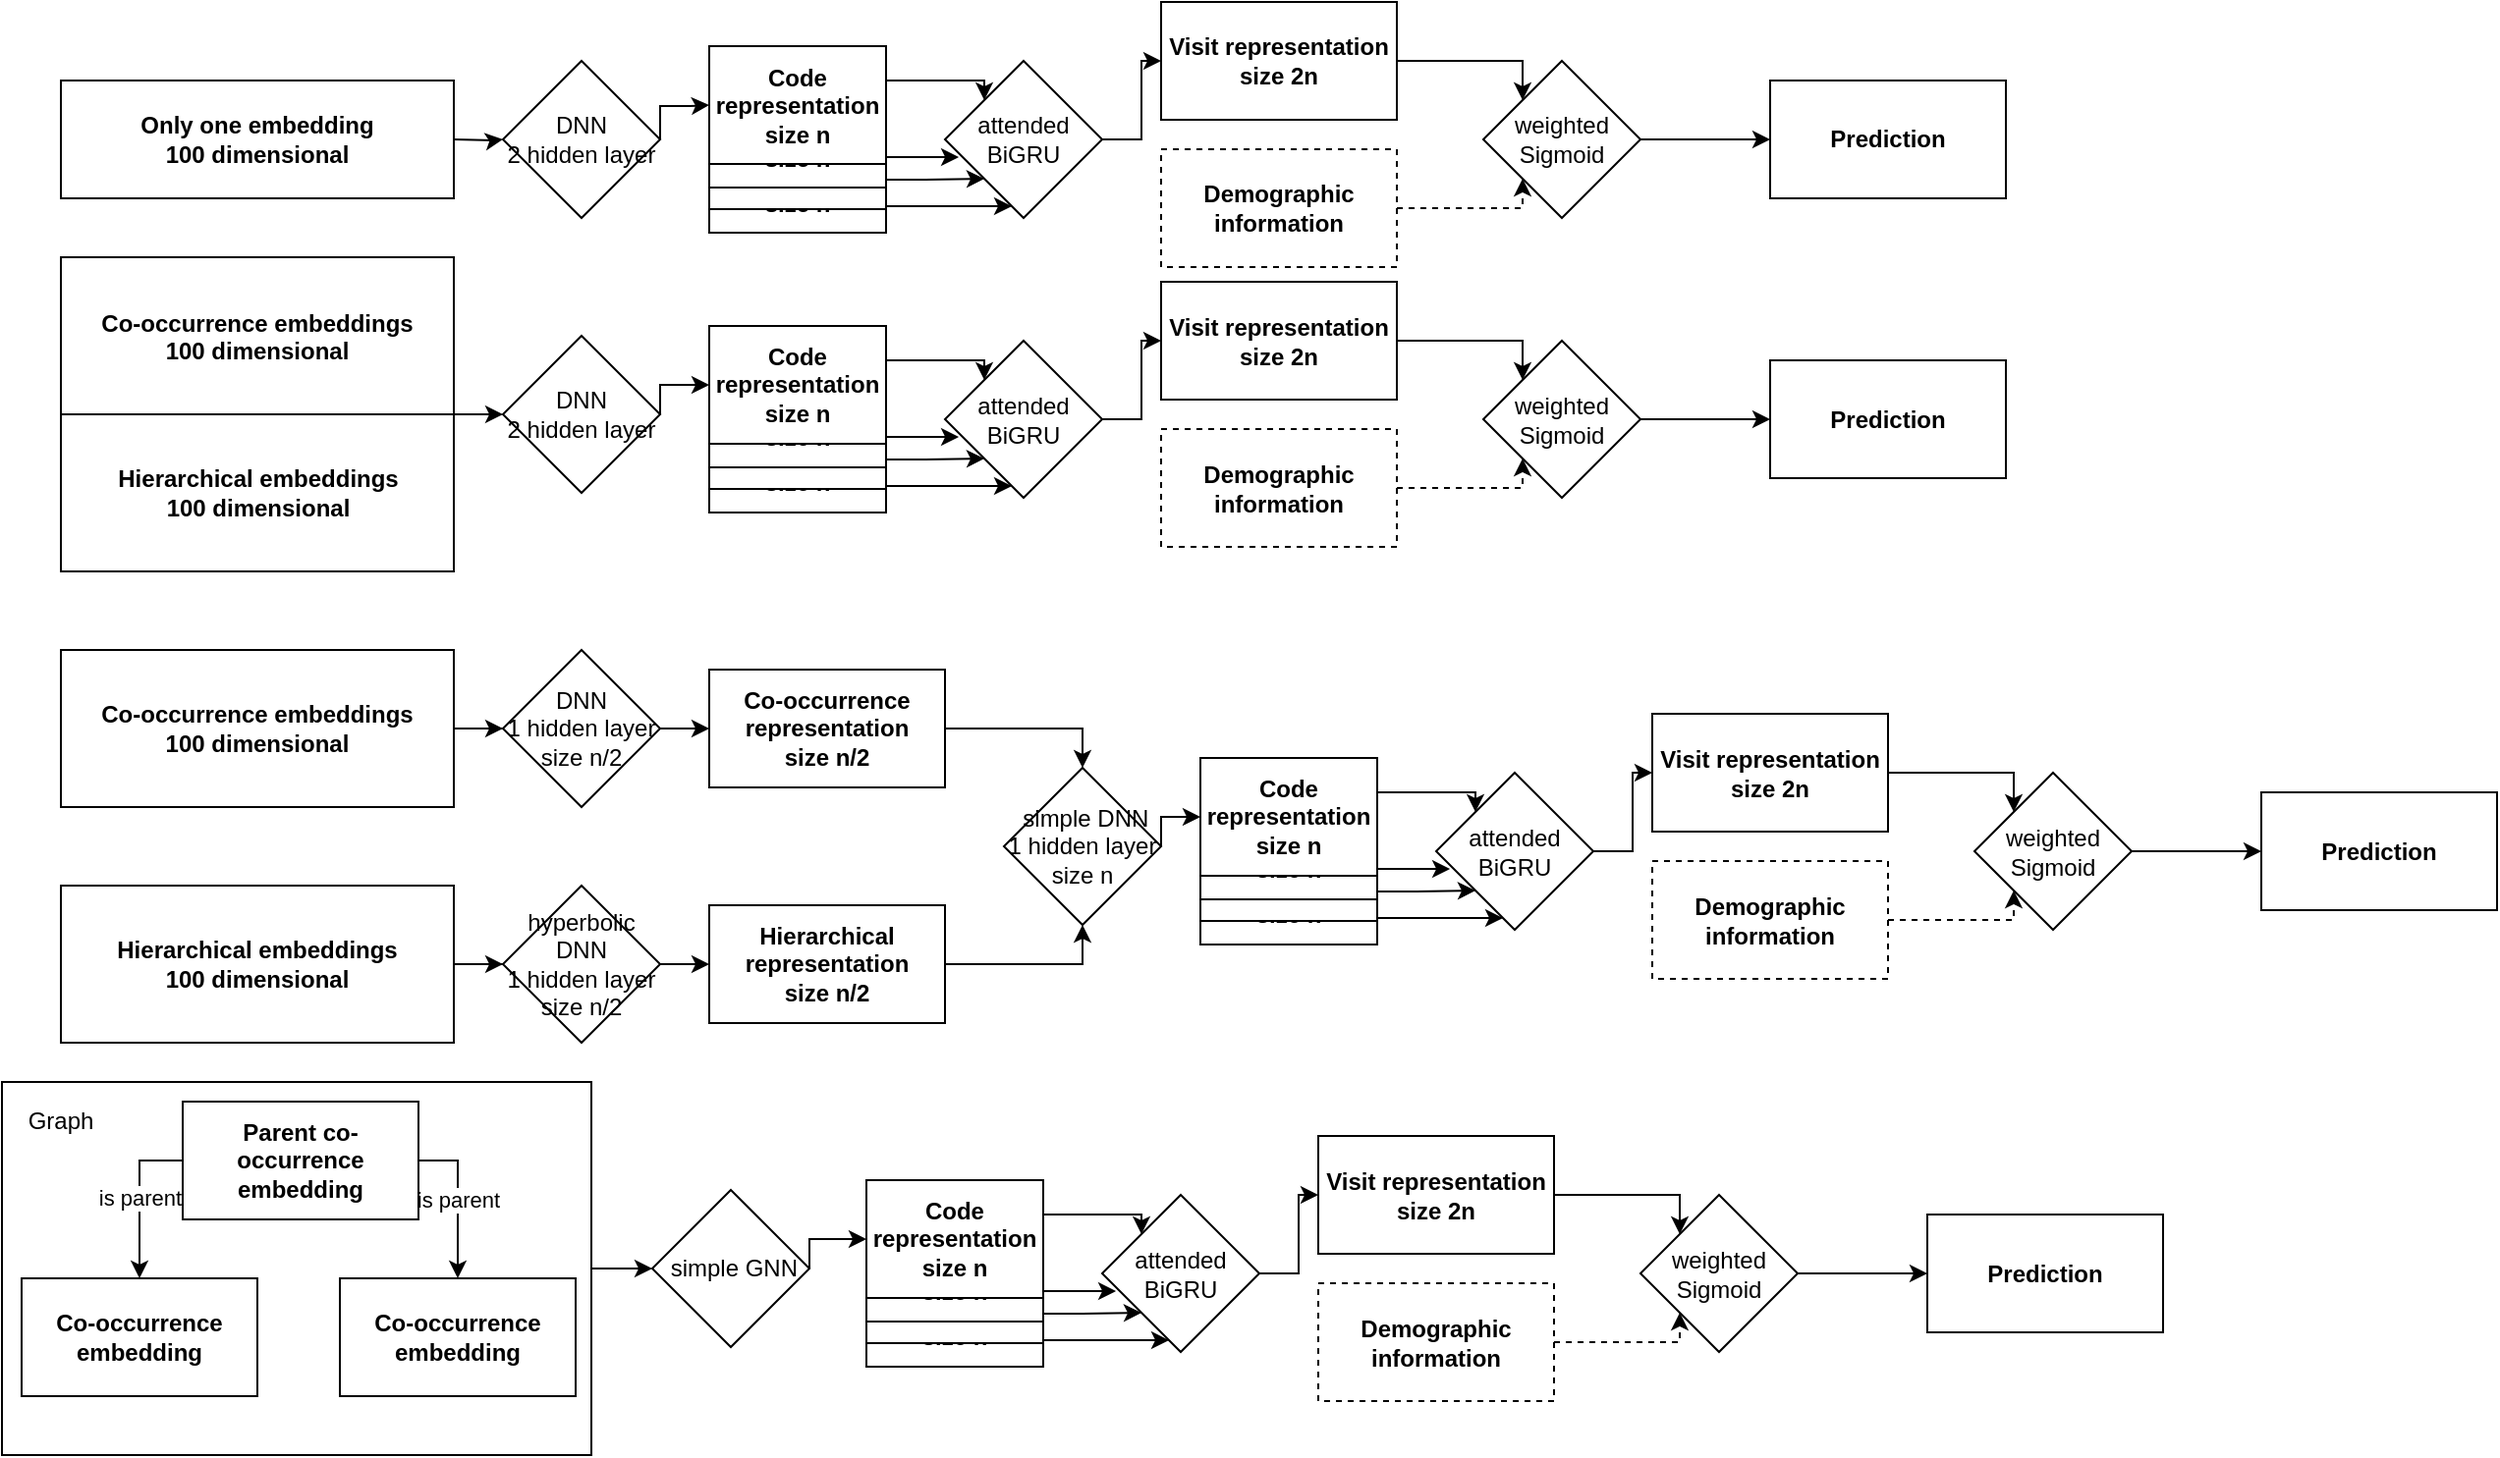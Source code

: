 <mxfile version="15.3.0" type="github">
  <diagram id="6sZhVHqrOldBBV8Sgixf" name="Page-1">
    <mxGraphModel dx="1422" dy="761" grid="1" gridSize="10" guides="1" tooltips="1" connect="1" arrows="1" fold="1" page="1" pageScale="1" pageWidth="1169" pageHeight="827" math="0" shadow="0">
      <root>
        <mxCell id="0" />
        <mxCell id="1" parent="0" />
        <mxCell id="wXlhwzKWuHDuEnuyMFGF-11" value="&lt;b&gt;Code&lt;br&gt;representation&lt;br&gt;size n&lt;/b&gt;" style="rounded=0;whiteSpace=wrap;html=1;" parent="1" vertex="1">
          <mxGeometry x="360" y="97.5" width="90" height="60" as="geometry" />
        </mxCell>
        <mxCell id="wXlhwzKWuHDuEnuyMFGF-15" style="edgeStyle=orthogonalEdgeStyle;rounded=0;orthogonalLoop=1;jettySize=auto;html=1;exitX=1;exitY=0.75;exitDx=0;exitDy=0;entryX=0;entryY=1;entryDx=0;entryDy=0;" parent="1" source="wXlhwzKWuHDuEnuyMFGF-10" target="17sBmVqKZD_n01gBbcV6-11" edge="1">
          <mxGeometry relative="1" as="geometry" />
        </mxCell>
        <mxCell id="wXlhwzKWuHDuEnuyMFGF-16" style="edgeStyle=orthogonalEdgeStyle;rounded=0;orthogonalLoop=1;jettySize=auto;html=1;exitX=1;exitY=1;exitDx=0;exitDy=0;entryX=0.425;entryY=0.925;entryDx=0;entryDy=0;entryPerimeter=0;" parent="1" source="wXlhwzKWuHDuEnuyMFGF-10" target="17sBmVqKZD_n01gBbcV6-11" edge="1">
          <mxGeometry relative="1" as="geometry">
            <Array as="points">
              <mxPoint x="450" y="144" />
            </Array>
          </mxGeometry>
        </mxCell>
        <mxCell id="wXlhwzKWuHDuEnuyMFGF-10" value="&lt;b&gt;Code&lt;br&gt;representation&lt;br&gt;size n&lt;/b&gt;" style="rounded=0;whiteSpace=wrap;html=1;" parent="1" vertex="1">
          <mxGeometry x="360" y="85.5" width="90" height="60" as="geometry" />
        </mxCell>
        <mxCell id="wXlhwzKWuHDuEnuyMFGF-9" value="&lt;b&gt;Code&lt;br&gt;representation&lt;br&gt;size n&lt;/b&gt;" style="rounded=0;whiteSpace=wrap;html=1;" parent="1" vertex="1">
          <mxGeometry x="360" y="74.5" width="90" height="60" as="geometry" />
        </mxCell>
        <mxCell id="wXlhwzKWuHDuEnuyMFGF-13" style="edgeStyle=orthogonalEdgeStyle;rounded=0;orthogonalLoop=1;jettySize=auto;html=1;exitX=1;exitY=0.5;exitDx=0;exitDy=0;entryX=0;entryY=0;entryDx=0;entryDy=0;" parent="1" source="wXlhwzKWuHDuEnuyMFGF-8" target="17sBmVqKZD_n01gBbcV6-11" edge="1">
          <mxGeometry relative="1" as="geometry">
            <Array as="points">
              <mxPoint x="450" y="80" />
              <mxPoint x="500" y="80" />
            </Array>
          </mxGeometry>
        </mxCell>
        <mxCell id="wXlhwzKWuHDuEnuyMFGF-14" style="edgeStyle=orthogonalEdgeStyle;rounded=0;orthogonalLoop=1;jettySize=auto;html=1;exitX=1;exitY=1;exitDx=0;exitDy=0;entryX=0.088;entryY=0.613;entryDx=0;entryDy=0;entryPerimeter=0;" parent="1" source="wXlhwzKWuHDuEnuyMFGF-8" target="17sBmVqKZD_n01gBbcV6-11" edge="1">
          <mxGeometry relative="1" as="geometry">
            <Array as="points">
              <mxPoint x="450" y="119" />
            </Array>
          </mxGeometry>
        </mxCell>
        <mxCell id="wXlhwzKWuHDuEnuyMFGF-8" value="&lt;b&gt;Code&lt;br&gt;representation&lt;br&gt;size n&lt;/b&gt;" style="rounded=0;whiteSpace=wrap;html=1;" parent="1" vertex="1">
          <mxGeometry x="360" y="62.5" width="90" height="60" as="geometry" />
        </mxCell>
        <mxCell id="dvjyUaMevtpLQw1vsttx-67" style="edgeStyle=orthogonalEdgeStyle;rounded=0;orthogonalLoop=1;jettySize=auto;html=1;exitX=1;exitY=0.5;exitDx=0;exitDy=0;entryX=0;entryY=0.5;entryDx=0;entryDy=0;" parent="1" source="dvjyUaMevtpLQw1vsttx-64" target="dvjyUaMevtpLQw1vsttx-66" edge="1">
          <mxGeometry relative="1" as="geometry" />
        </mxCell>
        <mxCell id="dvjyUaMevtpLQw1vsttx-64" value="" style="rounded=0;whiteSpace=wrap;html=1;" parent="1" vertex="1">
          <mxGeometry y="590" width="300" height="190" as="geometry" />
        </mxCell>
        <mxCell id="dvjyUaMevtpLQw1vsttx-3" style="edgeStyle=orthogonalEdgeStyle;rounded=0;orthogonalLoop=1;jettySize=auto;html=1;exitX=1;exitY=0.5;exitDx=0;exitDy=0;" parent="1" source="dvjyUaMevtpLQw1vsttx-1" target="dvjyUaMevtpLQw1vsttx-4" edge="1">
          <mxGeometry relative="1" as="geometry">
            <mxPoint x="320" y="250" as="targetPoint" />
          </mxGeometry>
        </mxCell>
        <mxCell id="dvjyUaMevtpLQw1vsttx-1" value="Co-occurrence embeddings&#xa;100 dimensional" style="swimlane;startSize=80;" parent="1" vertex="1">
          <mxGeometry x="30" y="170" width="200" height="160" as="geometry">
            <mxRectangle x="470" y="240" width="190" height="80" as="alternateBounds" />
          </mxGeometry>
        </mxCell>
        <mxCell id="dvjyUaMevtpLQw1vsttx-5" style="edgeStyle=orthogonalEdgeStyle;rounded=0;orthogonalLoop=1;jettySize=auto;html=1;exitX=1;exitY=0.5;exitDx=0;exitDy=0;entryX=0;entryY=0.5;entryDx=0;entryDy=0;" parent="1" source="dvjyUaMevtpLQw1vsttx-4" target="wXlhwzKWuHDuEnuyMFGF-24" edge="1">
          <mxGeometry relative="1" as="geometry">
            <mxPoint x="360" y="250" as="targetPoint" />
            <Array as="points">
              <mxPoint x="335" y="235" />
            </Array>
          </mxGeometry>
        </mxCell>
        <mxCell id="dvjyUaMevtpLQw1vsttx-4" value="DNN&lt;br&gt;2 hidden layer" style="rhombus;whiteSpace=wrap;html=1;" parent="1" vertex="1">
          <mxGeometry x="255" y="210" width="80" height="80" as="geometry" />
        </mxCell>
        <mxCell id="dvjyUaMevtpLQw1vsttx-2" value="&lt;b&gt;Hierarchical embeddings&lt;br&gt;100 dimensional&lt;br&gt;&lt;/b&gt;" style="text;html=1;align=center;verticalAlign=middle;resizable=0;points=[];autosize=1;strokeColor=none;rotation=0;" parent="1" vertex="1">
          <mxGeometry x="50" y="275" width="160" height="30" as="geometry" />
        </mxCell>
        <mxCell id="dvjyUaMevtpLQw1vsttx-14" style="edgeStyle=orthogonalEdgeStyle;rounded=0;orthogonalLoop=1;jettySize=auto;html=1;exitX=1;exitY=0.5;exitDx=0;exitDy=0;" parent="1" source="dvjyUaMevtpLQw1vsttx-26" target="dvjyUaMevtpLQw1vsttx-17" edge="1">
          <mxGeometry relative="1" as="geometry">
            <mxPoint x="320" y="450" as="targetPoint" />
            <mxPoint x="230" y="450" as="sourcePoint" />
          </mxGeometry>
        </mxCell>
        <mxCell id="dvjyUaMevtpLQw1vsttx-16" style="edgeStyle=orthogonalEdgeStyle;rounded=0;orthogonalLoop=1;jettySize=auto;html=1;exitX=1;exitY=0.5;exitDx=0;exitDy=0;entryX=0;entryY=0.5;entryDx=0;entryDy=0;" parent="1" source="dvjyUaMevtpLQw1vsttx-17" target="dvjyUaMevtpLQw1vsttx-33" edge="1">
          <mxGeometry relative="1" as="geometry">
            <mxPoint x="400" y="450" as="targetPoint" />
          </mxGeometry>
        </mxCell>
        <mxCell id="dvjyUaMevtpLQw1vsttx-28" value="" style="edgeStyle=orthogonalEdgeStyle;rounded=0;orthogonalLoop=1;jettySize=auto;html=1;" parent="1" source="dvjyUaMevtpLQw1vsttx-17" edge="1">
          <mxGeometry relative="1" as="geometry">
            <mxPoint x="175" y="410" as="targetPoint" />
          </mxGeometry>
        </mxCell>
        <mxCell id="dvjyUaMevtpLQw1vsttx-17" value="DNN&lt;br&gt;1 hidden layer&lt;br&gt;size n/2" style="rhombus;whiteSpace=wrap;html=1;" parent="1" vertex="1">
          <mxGeometry x="255" y="370" width="80" height="80" as="geometry" />
        </mxCell>
        <mxCell id="dvjyUaMevtpLQw1vsttx-26" value="&lt;b&gt;Co-occurrence embeddings&lt;br&gt;100 dimensional&lt;br&gt;&lt;/b&gt;" style="rounded=0;whiteSpace=wrap;html=1;" parent="1" vertex="1">
          <mxGeometry x="30" y="370" width="200" height="80" as="geometry" />
        </mxCell>
        <mxCell id="dvjyUaMevtpLQw1vsttx-29" style="edgeStyle=orthogonalEdgeStyle;rounded=0;orthogonalLoop=1;jettySize=auto;html=1;exitX=1;exitY=0.5;exitDx=0;exitDy=0;" parent="1" source="dvjyUaMevtpLQw1vsttx-32" target="dvjyUaMevtpLQw1vsttx-31" edge="1">
          <mxGeometry relative="1" as="geometry">
            <mxPoint x="320" y="570" as="targetPoint" />
            <mxPoint x="230" y="570" as="sourcePoint" />
          </mxGeometry>
        </mxCell>
        <mxCell id="dvjyUaMevtpLQw1vsttx-30" value="" style="edgeStyle=orthogonalEdgeStyle;rounded=0;orthogonalLoop=1;jettySize=auto;html=1;" parent="1" source="dvjyUaMevtpLQw1vsttx-31" edge="1">
          <mxGeometry relative="1" as="geometry">
            <mxPoint x="175" y="530" as="targetPoint" />
          </mxGeometry>
        </mxCell>
        <mxCell id="dvjyUaMevtpLQw1vsttx-36" style="edgeStyle=orthogonalEdgeStyle;rounded=0;orthogonalLoop=1;jettySize=auto;html=1;exitX=1;exitY=0.5;exitDx=0;exitDy=0;entryX=0;entryY=0.5;entryDx=0;entryDy=0;" parent="1" source="dvjyUaMevtpLQw1vsttx-31" target="dvjyUaMevtpLQw1vsttx-35" edge="1">
          <mxGeometry relative="1" as="geometry" />
        </mxCell>
        <mxCell id="dvjyUaMevtpLQw1vsttx-31" value="hyperbolic DNN&lt;br&gt;1 hidden layer&lt;br&gt;size n/2" style="rhombus;whiteSpace=wrap;html=1;" parent="1" vertex="1">
          <mxGeometry x="255" y="490" width="80" height="80" as="geometry" />
        </mxCell>
        <mxCell id="dvjyUaMevtpLQw1vsttx-32" value="&lt;b&gt;Hierarchical embeddings&lt;br&gt;100 dimensional&lt;br&gt;&lt;/b&gt;" style="rounded=0;whiteSpace=wrap;html=1;" parent="1" vertex="1">
          <mxGeometry x="30" y="490" width="200" height="80" as="geometry" />
        </mxCell>
        <mxCell id="dvjyUaMevtpLQw1vsttx-38" style="edgeStyle=orthogonalEdgeStyle;rounded=0;orthogonalLoop=1;jettySize=auto;html=1;exitX=1;exitY=0.5;exitDx=0;exitDy=0;entryX=0.5;entryY=0;entryDx=0;entryDy=0;" parent="1" source="dvjyUaMevtpLQw1vsttx-33" target="dvjyUaMevtpLQw1vsttx-52" edge="1">
          <mxGeometry relative="1" as="geometry">
            <mxPoint x="560" y="430" as="targetPoint" />
          </mxGeometry>
        </mxCell>
        <mxCell id="dvjyUaMevtpLQw1vsttx-33" value="&lt;b&gt;Co-occurrence representation&lt;br&gt;size n/2&lt;br&gt;&lt;/b&gt;" style="rounded=0;whiteSpace=wrap;html=1;" parent="1" vertex="1">
          <mxGeometry x="360" y="380" width="120" height="60" as="geometry" />
        </mxCell>
        <mxCell id="dvjyUaMevtpLQw1vsttx-37" style="edgeStyle=orthogonalEdgeStyle;rounded=0;orthogonalLoop=1;jettySize=auto;html=1;exitX=1;exitY=0.5;exitDx=0;exitDy=0;entryX=0.5;entryY=1;entryDx=0;entryDy=0;" parent="1" source="dvjyUaMevtpLQw1vsttx-35" target="dvjyUaMevtpLQw1vsttx-52" edge="1">
          <mxGeometry relative="1" as="geometry">
            <mxPoint x="560" y="510" as="targetPoint" />
          </mxGeometry>
        </mxCell>
        <mxCell id="dvjyUaMevtpLQw1vsttx-35" value="&lt;b&gt;Hierarchical representation&lt;br&gt;size n/2&lt;br&gt;&lt;/b&gt;" style="rounded=0;whiteSpace=wrap;html=1;" parent="1" vertex="1">
          <mxGeometry x="360" y="500" width="120" height="60" as="geometry" />
        </mxCell>
        <mxCell id="dvjyUaMevtpLQw1vsttx-51" style="edgeStyle=orthogonalEdgeStyle;rounded=0;orthogonalLoop=1;jettySize=auto;html=1;exitX=1;exitY=0.5;exitDx=0;exitDy=0;entryX=0;entryY=0.5;entryDx=0;entryDy=0;" parent="1" source="dvjyUaMevtpLQw1vsttx-52" target="wXlhwzKWuHDuEnuyMFGF-42" edge="1">
          <mxGeometry relative="1" as="geometry">
            <mxPoint x="615" y="470" as="targetPoint" />
            <Array as="points">
              <mxPoint x="590" y="455" />
            </Array>
          </mxGeometry>
        </mxCell>
        <mxCell id="dvjyUaMevtpLQw1vsttx-52" value="&amp;nbsp;simple DNN&lt;br&gt;1 hidden layer&lt;br&gt;size n" style="rhombus;whiteSpace=wrap;html=1;" parent="1" vertex="1">
          <mxGeometry x="510" y="430" width="80" height="80" as="geometry" />
        </mxCell>
        <mxCell id="dvjyUaMevtpLQw1vsttx-58" value="&lt;b&gt;Co-occurrence embedding&lt;/b&gt;" style="rounded=0;whiteSpace=wrap;html=1;" parent="1" vertex="1">
          <mxGeometry x="10" y="690" width="120" height="60" as="geometry" />
        </mxCell>
        <mxCell id="dvjyUaMevtpLQw1vsttx-59" value="&lt;b&gt;Co-occurrence embedding&lt;/b&gt;" style="rounded=0;whiteSpace=wrap;html=1;" parent="1" vertex="1">
          <mxGeometry x="172" y="690" width="120" height="60" as="geometry" />
        </mxCell>
        <mxCell id="dvjyUaMevtpLQw1vsttx-61" value="is parent" style="edgeStyle=orthogonalEdgeStyle;rounded=0;orthogonalLoop=1;jettySize=auto;html=1;exitX=0;exitY=0.5;exitDx=0;exitDy=0;entryX=0.5;entryY=0;entryDx=0;entryDy=0;" parent="1" source="dvjyUaMevtpLQw1vsttx-60" target="dvjyUaMevtpLQw1vsttx-58" edge="1">
          <mxGeometry relative="1" as="geometry" />
        </mxCell>
        <mxCell id="dvjyUaMevtpLQw1vsttx-63" value="is parent" style="edgeStyle=orthogonalEdgeStyle;rounded=0;orthogonalLoop=1;jettySize=auto;html=1;exitX=1;exitY=0.5;exitDx=0;exitDy=0;entryX=0.5;entryY=0;entryDx=0;entryDy=0;" parent="1" source="dvjyUaMevtpLQw1vsttx-60" target="dvjyUaMevtpLQw1vsttx-59" edge="1">
          <mxGeometry relative="1" as="geometry" />
        </mxCell>
        <mxCell id="dvjyUaMevtpLQw1vsttx-60" value="&lt;b&gt;Parent co-occurrence embedding&lt;/b&gt;" style="rounded=0;whiteSpace=wrap;html=1;" parent="1" vertex="1">
          <mxGeometry x="92" y="600" width="120" height="60" as="geometry" />
        </mxCell>
        <mxCell id="dvjyUaMevtpLQw1vsttx-65" value="Graph" style="text;html=1;strokeColor=none;fillColor=none;align=center;verticalAlign=middle;whiteSpace=wrap;rounded=0;" parent="1" vertex="1">
          <mxGeometry x="10" y="600" width="40" height="20" as="geometry" />
        </mxCell>
        <mxCell id="dvjyUaMevtpLQw1vsttx-82" style="edgeStyle=orthogonalEdgeStyle;rounded=0;orthogonalLoop=1;jettySize=auto;html=1;exitX=1;exitY=0.5;exitDx=0;exitDy=0;entryX=0;entryY=0.5;entryDx=0;entryDy=0;" parent="1" source="dvjyUaMevtpLQw1vsttx-66" target="wXlhwzKWuHDuEnuyMFGF-60" edge="1">
          <mxGeometry relative="1" as="geometry">
            <mxPoint x="440" y="685" as="targetPoint" />
            <Array as="points">
              <mxPoint x="411" y="670" />
            </Array>
          </mxGeometry>
        </mxCell>
        <mxCell id="dvjyUaMevtpLQw1vsttx-66" value="&amp;nbsp;simple GNN" style="rhombus;whiteSpace=wrap;html=1;" parent="1" vertex="1">
          <mxGeometry x="331" y="645" width="80" height="80" as="geometry" />
        </mxCell>
        <mxCell id="17sBmVqKZD_n01gBbcV6-1" style="edgeStyle=orthogonalEdgeStyle;rounded=0;orthogonalLoop=1;jettySize=auto;html=1;exitX=1;exitY=0.5;exitDx=0;exitDy=0;" parent="1" target="17sBmVqKZD_n01gBbcV6-4" edge="1">
          <mxGeometry relative="1" as="geometry">
            <mxPoint x="320" y="110" as="targetPoint" />
            <mxPoint x="230" y="110" as="sourcePoint" />
          </mxGeometry>
        </mxCell>
        <mxCell id="wXlhwzKWuHDuEnuyMFGF-12" style="edgeStyle=orthogonalEdgeStyle;rounded=0;orthogonalLoop=1;jettySize=auto;html=1;exitX=1;exitY=0.5;exitDx=0;exitDy=0;entryX=0;entryY=0.5;entryDx=0;entryDy=0;" parent="1" source="17sBmVqKZD_n01gBbcV6-4" target="wXlhwzKWuHDuEnuyMFGF-8" edge="1">
          <mxGeometry relative="1" as="geometry">
            <Array as="points">
              <mxPoint x="335" y="93" />
              <mxPoint x="350" y="93" />
            </Array>
          </mxGeometry>
        </mxCell>
        <mxCell id="17sBmVqKZD_n01gBbcV6-4" value="DNN&lt;br&gt;2 hidden layer" style="rhombus;whiteSpace=wrap;html=1;" parent="1" vertex="1">
          <mxGeometry x="255" y="70" width="80" height="80" as="geometry" />
        </mxCell>
        <mxCell id="17sBmVqKZD_n01gBbcV6-8" style="edgeStyle=orthogonalEdgeStyle;rounded=0;orthogonalLoop=1;jettySize=auto;html=1;exitX=0.5;exitY=1;exitDx=0;exitDy=0;" parent="1" edge="1">
          <mxGeometry relative="1" as="geometry">
            <mxPoint x="405" y="112.5" as="sourcePoint" />
            <mxPoint x="405" y="112.5" as="targetPoint" />
          </mxGeometry>
        </mxCell>
        <mxCell id="wXlhwzKWuHDuEnuyMFGF-5" style="edgeStyle=orthogonalEdgeStyle;rounded=0;orthogonalLoop=1;jettySize=auto;html=1;exitX=1;exitY=0.5;exitDx=0;exitDy=0;entryX=0;entryY=0.5;entryDx=0;entryDy=0;" parent="1" source="17sBmVqKZD_n01gBbcV6-11" target="wXlhwzKWuHDuEnuyMFGF-1" edge="1">
          <mxGeometry relative="1" as="geometry" />
        </mxCell>
        <mxCell id="17sBmVqKZD_n01gBbcV6-11" value="attended&lt;br&gt;BiGRU" style="rhombus;whiteSpace=wrap;html=1;" parent="1" vertex="1">
          <mxGeometry x="480" y="70" width="80" height="80" as="geometry" />
        </mxCell>
        <mxCell id="17sBmVqKZD_n01gBbcV6-12" value="&lt;b&gt;Prediction&lt;/b&gt;" style="rounded=0;whiteSpace=wrap;html=1;" parent="1" vertex="1">
          <mxGeometry x="900" y="80" width="120" height="60" as="geometry" />
        </mxCell>
        <mxCell id="17sBmVqKZD_n01gBbcV6-13" value="&lt;b&gt;Only one embedding&lt;br&gt;100 dimensional&lt;br&gt;&lt;/b&gt;" style="rounded=0;whiteSpace=wrap;html=1;" parent="1" vertex="1">
          <mxGeometry x="30" y="80" width="200" height="60" as="geometry" />
        </mxCell>
        <mxCell id="wXlhwzKWuHDuEnuyMFGF-3" style="edgeStyle=orthogonalEdgeStyle;rounded=0;orthogonalLoop=1;jettySize=auto;html=1;exitX=1;exitY=0.5;exitDx=0;exitDy=0;entryX=0;entryY=0;entryDx=0;entryDy=0;" parent="1" source="wXlhwzKWuHDuEnuyMFGF-1" target="wXlhwzKWuHDuEnuyMFGF-2" edge="1">
          <mxGeometry relative="1" as="geometry">
            <Array as="points">
              <mxPoint x="774" y="70" />
            </Array>
          </mxGeometry>
        </mxCell>
        <mxCell id="wXlhwzKWuHDuEnuyMFGF-1" value="&lt;b&gt;Visit representation&lt;br&gt;size 2n&lt;/b&gt;" style="rounded=0;whiteSpace=wrap;html=1;" parent="1" vertex="1">
          <mxGeometry x="590" y="40" width="120" height="60" as="geometry" />
        </mxCell>
        <mxCell id="wXlhwzKWuHDuEnuyMFGF-4" style="edgeStyle=orthogonalEdgeStyle;rounded=0;orthogonalLoop=1;jettySize=auto;html=1;exitX=1;exitY=0.5;exitDx=0;exitDy=0;entryX=0;entryY=0.5;entryDx=0;entryDy=0;" parent="1" source="wXlhwzKWuHDuEnuyMFGF-2" target="17sBmVqKZD_n01gBbcV6-12" edge="1">
          <mxGeometry relative="1" as="geometry" />
        </mxCell>
        <mxCell id="wXlhwzKWuHDuEnuyMFGF-2" value="weighted Sigmoid" style="rhombus;whiteSpace=wrap;html=1;" parent="1" vertex="1">
          <mxGeometry x="754" y="70" width="80" height="80" as="geometry" />
        </mxCell>
        <mxCell id="wXlhwzKWuHDuEnuyMFGF-7" style="edgeStyle=orthogonalEdgeStyle;rounded=0;orthogonalLoop=1;jettySize=auto;html=1;exitX=1;exitY=0.5;exitDx=0;exitDy=0;entryX=0;entryY=1;entryDx=0;entryDy=0;dashed=1;" parent="1" source="wXlhwzKWuHDuEnuyMFGF-6" target="wXlhwzKWuHDuEnuyMFGF-2" edge="1">
          <mxGeometry relative="1" as="geometry">
            <Array as="points">
              <mxPoint x="774" y="145" />
            </Array>
          </mxGeometry>
        </mxCell>
        <mxCell id="wXlhwzKWuHDuEnuyMFGF-6" value="&lt;b&gt;Demographic information&lt;br&gt;&lt;/b&gt;" style="rounded=0;whiteSpace=wrap;html=1;dashed=1;" parent="1" vertex="1">
          <mxGeometry x="590" y="115" width="120" height="60" as="geometry" />
        </mxCell>
        <mxCell id="wXlhwzKWuHDuEnuyMFGF-17" value="&lt;b&gt;Code&lt;br&gt;representation&lt;br&gt;size n&lt;/b&gt;" style="rounded=0;whiteSpace=wrap;html=1;" parent="1" vertex="1">
          <mxGeometry x="360" y="240" width="90" height="60" as="geometry" />
        </mxCell>
        <mxCell id="wXlhwzKWuHDuEnuyMFGF-18" style="edgeStyle=orthogonalEdgeStyle;rounded=0;orthogonalLoop=1;jettySize=auto;html=1;exitX=1;exitY=0.75;exitDx=0;exitDy=0;entryX=0;entryY=1;entryDx=0;entryDy=0;" parent="1" source="wXlhwzKWuHDuEnuyMFGF-20" target="wXlhwzKWuHDuEnuyMFGF-27" edge="1">
          <mxGeometry relative="1" as="geometry" />
        </mxCell>
        <mxCell id="wXlhwzKWuHDuEnuyMFGF-19" style="edgeStyle=orthogonalEdgeStyle;rounded=0;orthogonalLoop=1;jettySize=auto;html=1;exitX=1;exitY=1;exitDx=0;exitDy=0;entryX=0.425;entryY=0.925;entryDx=0;entryDy=0;entryPerimeter=0;" parent="1" source="wXlhwzKWuHDuEnuyMFGF-20" target="wXlhwzKWuHDuEnuyMFGF-27" edge="1">
          <mxGeometry relative="1" as="geometry">
            <Array as="points">
              <mxPoint x="450" y="286.5" />
            </Array>
          </mxGeometry>
        </mxCell>
        <mxCell id="wXlhwzKWuHDuEnuyMFGF-20" value="&lt;b&gt;Code&lt;br&gt;representation&lt;br&gt;size n&lt;/b&gt;" style="rounded=0;whiteSpace=wrap;html=1;" parent="1" vertex="1">
          <mxGeometry x="360" y="228" width="90" height="60" as="geometry" />
        </mxCell>
        <mxCell id="wXlhwzKWuHDuEnuyMFGF-21" value="&lt;b&gt;Code&lt;br&gt;representation&lt;br&gt;size n&lt;/b&gt;" style="rounded=0;whiteSpace=wrap;html=1;" parent="1" vertex="1">
          <mxGeometry x="360" y="217" width="90" height="60" as="geometry" />
        </mxCell>
        <mxCell id="wXlhwzKWuHDuEnuyMFGF-22" style="edgeStyle=orthogonalEdgeStyle;rounded=0;orthogonalLoop=1;jettySize=auto;html=1;exitX=1;exitY=0.5;exitDx=0;exitDy=0;entryX=0;entryY=0;entryDx=0;entryDy=0;" parent="1" source="wXlhwzKWuHDuEnuyMFGF-24" target="wXlhwzKWuHDuEnuyMFGF-27" edge="1">
          <mxGeometry relative="1" as="geometry">
            <Array as="points">
              <mxPoint x="450" y="222.5" />
              <mxPoint x="500" y="222.5" />
            </Array>
          </mxGeometry>
        </mxCell>
        <mxCell id="wXlhwzKWuHDuEnuyMFGF-23" style="edgeStyle=orthogonalEdgeStyle;rounded=0;orthogonalLoop=1;jettySize=auto;html=1;exitX=1;exitY=1;exitDx=0;exitDy=0;entryX=0.088;entryY=0.613;entryDx=0;entryDy=0;entryPerimeter=0;" parent="1" source="wXlhwzKWuHDuEnuyMFGF-24" target="wXlhwzKWuHDuEnuyMFGF-27" edge="1">
          <mxGeometry relative="1" as="geometry">
            <Array as="points">
              <mxPoint x="450" y="261.5" />
            </Array>
          </mxGeometry>
        </mxCell>
        <mxCell id="wXlhwzKWuHDuEnuyMFGF-24" value="&lt;b&gt;Code&lt;br&gt;representation&lt;br&gt;size n&lt;/b&gt;" style="rounded=0;whiteSpace=wrap;html=1;" parent="1" vertex="1">
          <mxGeometry x="360" y="205" width="90" height="60" as="geometry" />
        </mxCell>
        <mxCell id="wXlhwzKWuHDuEnuyMFGF-25" style="edgeStyle=orthogonalEdgeStyle;rounded=0;orthogonalLoop=1;jettySize=auto;html=1;exitX=0.5;exitY=1;exitDx=0;exitDy=0;" parent="1" edge="1">
          <mxGeometry relative="1" as="geometry">
            <mxPoint x="405" y="255" as="sourcePoint" />
            <mxPoint x="405" y="255" as="targetPoint" />
          </mxGeometry>
        </mxCell>
        <mxCell id="wXlhwzKWuHDuEnuyMFGF-26" style="edgeStyle=orthogonalEdgeStyle;rounded=0;orthogonalLoop=1;jettySize=auto;html=1;exitX=1;exitY=0.5;exitDx=0;exitDy=0;entryX=0;entryY=0.5;entryDx=0;entryDy=0;" parent="1" source="wXlhwzKWuHDuEnuyMFGF-27" target="wXlhwzKWuHDuEnuyMFGF-30" edge="1">
          <mxGeometry relative="1" as="geometry" />
        </mxCell>
        <mxCell id="wXlhwzKWuHDuEnuyMFGF-27" value="attended&lt;br&gt;BiGRU" style="rhombus;whiteSpace=wrap;html=1;" parent="1" vertex="1">
          <mxGeometry x="480" y="212.5" width="80" height="80" as="geometry" />
        </mxCell>
        <mxCell id="wXlhwzKWuHDuEnuyMFGF-28" value="&lt;b&gt;Prediction&lt;/b&gt;" style="rounded=0;whiteSpace=wrap;html=1;" parent="1" vertex="1">
          <mxGeometry x="900" y="222.5" width="120" height="60" as="geometry" />
        </mxCell>
        <mxCell id="wXlhwzKWuHDuEnuyMFGF-29" style="edgeStyle=orthogonalEdgeStyle;rounded=0;orthogonalLoop=1;jettySize=auto;html=1;exitX=1;exitY=0.5;exitDx=0;exitDy=0;entryX=0;entryY=0;entryDx=0;entryDy=0;" parent="1" source="wXlhwzKWuHDuEnuyMFGF-30" target="wXlhwzKWuHDuEnuyMFGF-32" edge="1">
          <mxGeometry relative="1" as="geometry">
            <Array as="points">
              <mxPoint x="774" y="212.5" />
            </Array>
          </mxGeometry>
        </mxCell>
        <mxCell id="wXlhwzKWuHDuEnuyMFGF-30" value="&lt;b&gt;Visit representation&lt;br&gt;size 2n&lt;/b&gt;" style="rounded=0;whiteSpace=wrap;html=1;" parent="1" vertex="1">
          <mxGeometry x="590" y="182.5" width="120" height="60" as="geometry" />
        </mxCell>
        <mxCell id="wXlhwzKWuHDuEnuyMFGF-31" style="edgeStyle=orthogonalEdgeStyle;rounded=0;orthogonalLoop=1;jettySize=auto;html=1;exitX=1;exitY=0.5;exitDx=0;exitDy=0;entryX=0;entryY=0.5;entryDx=0;entryDy=0;" parent="1" source="wXlhwzKWuHDuEnuyMFGF-32" target="wXlhwzKWuHDuEnuyMFGF-28" edge="1">
          <mxGeometry relative="1" as="geometry" />
        </mxCell>
        <mxCell id="wXlhwzKWuHDuEnuyMFGF-32" value="weighted Sigmoid" style="rhombus;whiteSpace=wrap;html=1;" parent="1" vertex="1">
          <mxGeometry x="754" y="212.5" width="80" height="80" as="geometry" />
        </mxCell>
        <mxCell id="wXlhwzKWuHDuEnuyMFGF-33" style="edgeStyle=orthogonalEdgeStyle;rounded=0;orthogonalLoop=1;jettySize=auto;html=1;exitX=1;exitY=0.5;exitDx=0;exitDy=0;entryX=0;entryY=1;entryDx=0;entryDy=0;dashed=1;" parent="1" source="wXlhwzKWuHDuEnuyMFGF-34" target="wXlhwzKWuHDuEnuyMFGF-32" edge="1">
          <mxGeometry relative="1" as="geometry">
            <Array as="points">
              <mxPoint x="774" y="287.5" />
            </Array>
          </mxGeometry>
        </mxCell>
        <mxCell id="wXlhwzKWuHDuEnuyMFGF-34" value="&lt;b&gt;Demographic information&lt;br&gt;&lt;/b&gt;" style="rounded=0;whiteSpace=wrap;html=1;dashed=1;" parent="1" vertex="1">
          <mxGeometry x="590" y="257.5" width="120" height="60" as="geometry" />
        </mxCell>
        <mxCell id="wXlhwzKWuHDuEnuyMFGF-35" value="&lt;b&gt;Code&lt;br&gt;representation&lt;br&gt;size n&lt;/b&gt;" style="rounded=0;whiteSpace=wrap;html=1;" parent="1" vertex="1">
          <mxGeometry x="610" y="460" width="90" height="60" as="geometry" />
        </mxCell>
        <mxCell id="wXlhwzKWuHDuEnuyMFGF-36" style="edgeStyle=orthogonalEdgeStyle;rounded=0;orthogonalLoop=1;jettySize=auto;html=1;exitX=1;exitY=0.75;exitDx=0;exitDy=0;entryX=0;entryY=1;entryDx=0;entryDy=0;" parent="1" source="wXlhwzKWuHDuEnuyMFGF-38" target="wXlhwzKWuHDuEnuyMFGF-45" edge="1">
          <mxGeometry relative="1" as="geometry" />
        </mxCell>
        <mxCell id="wXlhwzKWuHDuEnuyMFGF-37" style="edgeStyle=orthogonalEdgeStyle;rounded=0;orthogonalLoop=1;jettySize=auto;html=1;exitX=1;exitY=1;exitDx=0;exitDy=0;entryX=0.425;entryY=0.925;entryDx=0;entryDy=0;entryPerimeter=0;" parent="1" source="wXlhwzKWuHDuEnuyMFGF-38" target="wXlhwzKWuHDuEnuyMFGF-45" edge="1">
          <mxGeometry relative="1" as="geometry">
            <Array as="points">
              <mxPoint x="700" y="506.5" />
            </Array>
          </mxGeometry>
        </mxCell>
        <mxCell id="wXlhwzKWuHDuEnuyMFGF-38" value="&lt;b&gt;Code&lt;br&gt;representation&lt;br&gt;size n&lt;/b&gt;" style="rounded=0;whiteSpace=wrap;html=1;" parent="1" vertex="1">
          <mxGeometry x="610" y="448" width="90" height="60" as="geometry" />
        </mxCell>
        <mxCell id="wXlhwzKWuHDuEnuyMFGF-39" value="&lt;b&gt;Code&lt;br&gt;representation&lt;br&gt;size n&lt;/b&gt;" style="rounded=0;whiteSpace=wrap;html=1;" parent="1" vertex="1">
          <mxGeometry x="610" y="437" width="90" height="60" as="geometry" />
        </mxCell>
        <mxCell id="wXlhwzKWuHDuEnuyMFGF-40" style="edgeStyle=orthogonalEdgeStyle;rounded=0;orthogonalLoop=1;jettySize=auto;html=1;exitX=1;exitY=0.5;exitDx=0;exitDy=0;entryX=0;entryY=0;entryDx=0;entryDy=0;" parent="1" source="wXlhwzKWuHDuEnuyMFGF-42" target="wXlhwzKWuHDuEnuyMFGF-45" edge="1">
          <mxGeometry relative="1" as="geometry">
            <Array as="points">
              <mxPoint x="700" y="442.5" />
              <mxPoint x="750" y="442.5" />
            </Array>
          </mxGeometry>
        </mxCell>
        <mxCell id="wXlhwzKWuHDuEnuyMFGF-41" style="edgeStyle=orthogonalEdgeStyle;rounded=0;orthogonalLoop=1;jettySize=auto;html=1;exitX=1;exitY=1;exitDx=0;exitDy=0;entryX=0.088;entryY=0.613;entryDx=0;entryDy=0;entryPerimeter=0;" parent="1" source="wXlhwzKWuHDuEnuyMFGF-42" target="wXlhwzKWuHDuEnuyMFGF-45" edge="1">
          <mxGeometry relative="1" as="geometry">
            <Array as="points">
              <mxPoint x="700" y="481.5" />
            </Array>
          </mxGeometry>
        </mxCell>
        <mxCell id="wXlhwzKWuHDuEnuyMFGF-42" value="&lt;b&gt;Code&lt;br&gt;representation&lt;br&gt;size n&lt;/b&gt;" style="rounded=0;whiteSpace=wrap;html=1;" parent="1" vertex="1">
          <mxGeometry x="610" y="425" width="90" height="60" as="geometry" />
        </mxCell>
        <mxCell id="wXlhwzKWuHDuEnuyMFGF-43" style="edgeStyle=orthogonalEdgeStyle;rounded=0;orthogonalLoop=1;jettySize=auto;html=1;exitX=0.5;exitY=1;exitDx=0;exitDy=0;" parent="1" edge="1">
          <mxGeometry relative="1" as="geometry">
            <mxPoint x="655" y="475" as="sourcePoint" />
            <mxPoint x="655" y="475" as="targetPoint" />
          </mxGeometry>
        </mxCell>
        <mxCell id="wXlhwzKWuHDuEnuyMFGF-44" style="edgeStyle=orthogonalEdgeStyle;rounded=0;orthogonalLoop=1;jettySize=auto;html=1;exitX=1;exitY=0.5;exitDx=0;exitDy=0;entryX=0;entryY=0.5;entryDx=0;entryDy=0;" parent="1" source="wXlhwzKWuHDuEnuyMFGF-45" target="wXlhwzKWuHDuEnuyMFGF-48" edge="1">
          <mxGeometry relative="1" as="geometry" />
        </mxCell>
        <mxCell id="wXlhwzKWuHDuEnuyMFGF-45" value="attended&lt;br&gt;BiGRU" style="rhombus;whiteSpace=wrap;html=1;" parent="1" vertex="1">
          <mxGeometry x="730" y="432.5" width="80" height="80" as="geometry" />
        </mxCell>
        <mxCell id="wXlhwzKWuHDuEnuyMFGF-46" value="&lt;b&gt;Prediction&lt;/b&gt;" style="rounded=0;whiteSpace=wrap;html=1;" parent="1" vertex="1">
          <mxGeometry x="1150" y="442.5" width="120" height="60" as="geometry" />
        </mxCell>
        <mxCell id="wXlhwzKWuHDuEnuyMFGF-47" style="edgeStyle=orthogonalEdgeStyle;rounded=0;orthogonalLoop=1;jettySize=auto;html=1;exitX=1;exitY=0.5;exitDx=0;exitDy=0;entryX=0;entryY=0;entryDx=0;entryDy=0;" parent="1" source="wXlhwzKWuHDuEnuyMFGF-48" target="wXlhwzKWuHDuEnuyMFGF-50" edge="1">
          <mxGeometry relative="1" as="geometry">
            <Array as="points">
              <mxPoint x="1024" y="432.5" />
            </Array>
          </mxGeometry>
        </mxCell>
        <mxCell id="wXlhwzKWuHDuEnuyMFGF-48" value="&lt;b&gt;Visit representation&lt;br&gt;size 2n&lt;/b&gt;" style="rounded=0;whiteSpace=wrap;html=1;" parent="1" vertex="1">
          <mxGeometry x="840" y="402.5" width="120" height="60" as="geometry" />
        </mxCell>
        <mxCell id="wXlhwzKWuHDuEnuyMFGF-49" style="edgeStyle=orthogonalEdgeStyle;rounded=0;orthogonalLoop=1;jettySize=auto;html=1;exitX=1;exitY=0.5;exitDx=0;exitDy=0;entryX=0;entryY=0.5;entryDx=0;entryDy=0;" parent="1" source="wXlhwzKWuHDuEnuyMFGF-50" target="wXlhwzKWuHDuEnuyMFGF-46" edge="1">
          <mxGeometry relative="1" as="geometry" />
        </mxCell>
        <mxCell id="wXlhwzKWuHDuEnuyMFGF-50" value="weighted Sigmoid" style="rhombus;whiteSpace=wrap;html=1;" parent="1" vertex="1">
          <mxGeometry x="1004" y="432.5" width="80" height="80" as="geometry" />
        </mxCell>
        <mxCell id="wXlhwzKWuHDuEnuyMFGF-51" style="edgeStyle=orthogonalEdgeStyle;rounded=0;orthogonalLoop=1;jettySize=auto;html=1;exitX=1;exitY=0.5;exitDx=0;exitDy=0;entryX=0;entryY=1;entryDx=0;entryDy=0;dashed=1;" parent="1" source="wXlhwzKWuHDuEnuyMFGF-52" target="wXlhwzKWuHDuEnuyMFGF-50" edge="1">
          <mxGeometry relative="1" as="geometry">
            <Array as="points">
              <mxPoint x="1024" y="507.5" />
            </Array>
          </mxGeometry>
        </mxCell>
        <mxCell id="wXlhwzKWuHDuEnuyMFGF-52" value="&lt;b&gt;Demographic information&lt;br&gt;&lt;/b&gt;" style="rounded=0;whiteSpace=wrap;html=1;dashed=1;" parent="1" vertex="1">
          <mxGeometry x="840" y="477.5" width="120" height="60" as="geometry" />
        </mxCell>
        <mxCell id="wXlhwzKWuHDuEnuyMFGF-53" value="&lt;b&gt;Code&lt;br&gt;representation&lt;br&gt;size n&lt;/b&gt;" style="rounded=0;whiteSpace=wrap;html=1;" parent="1" vertex="1">
          <mxGeometry x="440" y="675" width="90" height="60" as="geometry" />
        </mxCell>
        <mxCell id="wXlhwzKWuHDuEnuyMFGF-54" style="edgeStyle=orthogonalEdgeStyle;rounded=0;orthogonalLoop=1;jettySize=auto;html=1;exitX=1;exitY=0.75;exitDx=0;exitDy=0;entryX=0;entryY=1;entryDx=0;entryDy=0;" parent="1" source="wXlhwzKWuHDuEnuyMFGF-56" target="wXlhwzKWuHDuEnuyMFGF-63" edge="1">
          <mxGeometry relative="1" as="geometry" />
        </mxCell>
        <mxCell id="wXlhwzKWuHDuEnuyMFGF-55" style="edgeStyle=orthogonalEdgeStyle;rounded=0;orthogonalLoop=1;jettySize=auto;html=1;exitX=1;exitY=1;exitDx=0;exitDy=0;entryX=0.425;entryY=0.925;entryDx=0;entryDy=0;entryPerimeter=0;" parent="1" source="wXlhwzKWuHDuEnuyMFGF-56" target="wXlhwzKWuHDuEnuyMFGF-63" edge="1">
          <mxGeometry relative="1" as="geometry">
            <Array as="points">
              <mxPoint x="530" y="721.5" />
            </Array>
          </mxGeometry>
        </mxCell>
        <mxCell id="wXlhwzKWuHDuEnuyMFGF-56" value="&lt;b&gt;Code&lt;br&gt;representation&lt;br&gt;size n&lt;/b&gt;" style="rounded=0;whiteSpace=wrap;html=1;" parent="1" vertex="1">
          <mxGeometry x="440" y="663" width="90" height="60" as="geometry" />
        </mxCell>
        <mxCell id="wXlhwzKWuHDuEnuyMFGF-57" value="&lt;b&gt;Code&lt;br&gt;representation&lt;br&gt;size n&lt;/b&gt;" style="rounded=0;whiteSpace=wrap;html=1;" parent="1" vertex="1">
          <mxGeometry x="440" y="652" width="90" height="60" as="geometry" />
        </mxCell>
        <mxCell id="wXlhwzKWuHDuEnuyMFGF-58" style="edgeStyle=orthogonalEdgeStyle;rounded=0;orthogonalLoop=1;jettySize=auto;html=1;exitX=1;exitY=0.5;exitDx=0;exitDy=0;entryX=0;entryY=0;entryDx=0;entryDy=0;" parent="1" source="wXlhwzKWuHDuEnuyMFGF-60" target="wXlhwzKWuHDuEnuyMFGF-63" edge="1">
          <mxGeometry relative="1" as="geometry">
            <Array as="points">
              <mxPoint x="530" y="657.5" />
              <mxPoint x="580" y="657.5" />
            </Array>
          </mxGeometry>
        </mxCell>
        <mxCell id="wXlhwzKWuHDuEnuyMFGF-59" style="edgeStyle=orthogonalEdgeStyle;rounded=0;orthogonalLoop=1;jettySize=auto;html=1;exitX=1;exitY=1;exitDx=0;exitDy=0;entryX=0.088;entryY=0.613;entryDx=0;entryDy=0;entryPerimeter=0;" parent="1" source="wXlhwzKWuHDuEnuyMFGF-60" target="wXlhwzKWuHDuEnuyMFGF-63" edge="1">
          <mxGeometry relative="1" as="geometry">
            <Array as="points">
              <mxPoint x="530" y="696.5" />
            </Array>
          </mxGeometry>
        </mxCell>
        <mxCell id="wXlhwzKWuHDuEnuyMFGF-60" value="&lt;b&gt;Code&lt;br&gt;representation&lt;br&gt;size n&lt;/b&gt;" style="rounded=0;whiteSpace=wrap;html=1;" parent="1" vertex="1">
          <mxGeometry x="440" y="640" width="90" height="60" as="geometry" />
        </mxCell>
        <mxCell id="wXlhwzKWuHDuEnuyMFGF-61" style="edgeStyle=orthogonalEdgeStyle;rounded=0;orthogonalLoop=1;jettySize=auto;html=1;exitX=0.5;exitY=1;exitDx=0;exitDy=0;" parent="1" edge="1">
          <mxGeometry relative="1" as="geometry">
            <mxPoint x="485" y="690" as="sourcePoint" />
            <mxPoint x="485" y="690" as="targetPoint" />
          </mxGeometry>
        </mxCell>
        <mxCell id="wXlhwzKWuHDuEnuyMFGF-62" style="edgeStyle=orthogonalEdgeStyle;rounded=0;orthogonalLoop=1;jettySize=auto;html=1;exitX=1;exitY=0.5;exitDx=0;exitDy=0;entryX=0;entryY=0.5;entryDx=0;entryDy=0;" parent="1" source="wXlhwzKWuHDuEnuyMFGF-63" target="wXlhwzKWuHDuEnuyMFGF-66" edge="1">
          <mxGeometry relative="1" as="geometry" />
        </mxCell>
        <mxCell id="wXlhwzKWuHDuEnuyMFGF-63" value="attended&lt;br&gt;BiGRU" style="rhombus;whiteSpace=wrap;html=1;" parent="1" vertex="1">
          <mxGeometry x="560" y="647.5" width="80" height="80" as="geometry" />
        </mxCell>
        <mxCell id="wXlhwzKWuHDuEnuyMFGF-64" value="&lt;b&gt;Prediction&lt;/b&gt;" style="rounded=0;whiteSpace=wrap;html=1;" parent="1" vertex="1">
          <mxGeometry x="980" y="657.5" width="120" height="60" as="geometry" />
        </mxCell>
        <mxCell id="wXlhwzKWuHDuEnuyMFGF-65" style="edgeStyle=orthogonalEdgeStyle;rounded=0;orthogonalLoop=1;jettySize=auto;html=1;exitX=1;exitY=0.5;exitDx=0;exitDy=0;entryX=0;entryY=0;entryDx=0;entryDy=0;" parent="1" source="wXlhwzKWuHDuEnuyMFGF-66" target="wXlhwzKWuHDuEnuyMFGF-68" edge="1">
          <mxGeometry relative="1" as="geometry">
            <Array as="points">
              <mxPoint x="854" y="647.5" />
            </Array>
          </mxGeometry>
        </mxCell>
        <mxCell id="wXlhwzKWuHDuEnuyMFGF-66" value="&lt;b&gt;Visit representation size 2n&lt;/b&gt;" style="rounded=0;whiteSpace=wrap;html=1;" parent="1" vertex="1">
          <mxGeometry x="670" y="617.5" width="120" height="60" as="geometry" />
        </mxCell>
        <mxCell id="wXlhwzKWuHDuEnuyMFGF-67" style="edgeStyle=orthogonalEdgeStyle;rounded=0;orthogonalLoop=1;jettySize=auto;html=1;exitX=1;exitY=0.5;exitDx=0;exitDy=0;entryX=0;entryY=0.5;entryDx=0;entryDy=0;" parent="1" source="wXlhwzKWuHDuEnuyMFGF-68" target="wXlhwzKWuHDuEnuyMFGF-64" edge="1">
          <mxGeometry relative="1" as="geometry" />
        </mxCell>
        <mxCell id="wXlhwzKWuHDuEnuyMFGF-68" value="weighted Sigmoid" style="rhombus;whiteSpace=wrap;html=1;" parent="1" vertex="1">
          <mxGeometry x="834" y="647.5" width="80" height="80" as="geometry" />
        </mxCell>
        <mxCell id="wXlhwzKWuHDuEnuyMFGF-69" style="edgeStyle=orthogonalEdgeStyle;rounded=0;orthogonalLoop=1;jettySize=auto;html=1;exitX=1;exitY=0.5;exitDx=0;exitDy=0;entryX=0;entryY=1;entryDx=0;entryDy=0;dashed=1;" parent="1" source="wXlhwzKWuHDuEnuyMFGF-70" target="wXlhwzKWuHDuEnuyMFGF-68" edge="1">
          <mxGeometry relative="1" as="geometry">
            <Array as="points">
              <mxPoint x="854" y="722.5" />
            </Array>
          </mxGeometry>
        </mxCell>
        <mxCell id="wXlhwzKWuHDuEnuyMFGF-70" value="&lt;b&gt;Demographic information&lt;br&gt;&lt;/b&gt;" style="rounded=0;whiteSpace=wrap;html=1;dashed=1;" parent="1" vertex="1">
          <mxGeometry x="670" y="692.5" width="120" height="60" as="geometry" />
        </mxCell>
      </root>
    </mxGraphModel>
  </diagram>
</mxfile>
